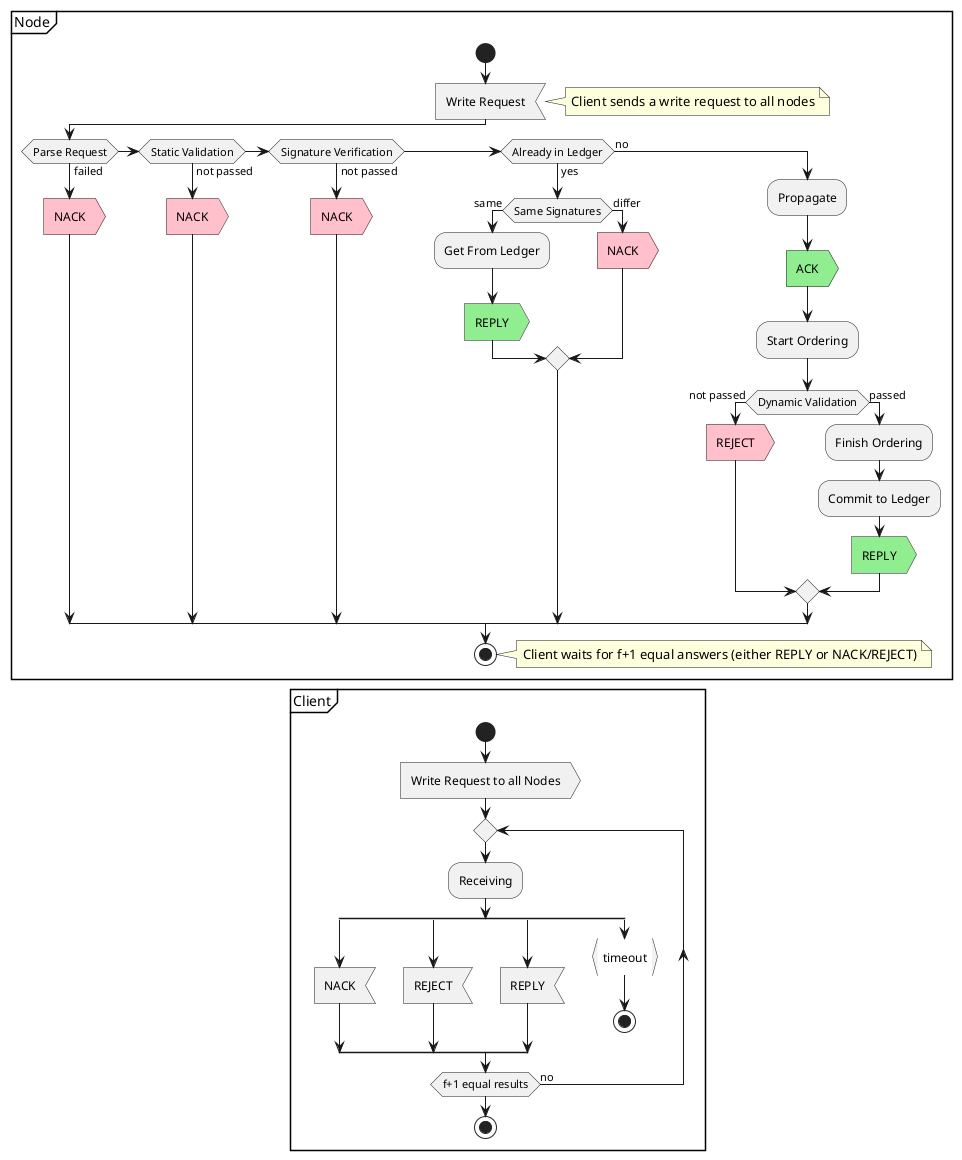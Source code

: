 @startuml
partition Node {
    start

    :Write Request<
    note right
        Client sends a write request to all nodes
    end note

    if (Parse Request) then (failed)
        #pink:NACK>
    elseif (Static Validation) then (not passed)
        #pink:NACK>
    elseif (Signature Verification) then (not passed)
        #pink:NACK>
    elseif (Already in Ledger) then (yes)
        if (Same Signatures) then (same)
            :Get From Ledger;
            #lightgreen:REPLY>
        else (differ)
            #pink:NACK>
        endif
    else (no)
        :Propagate;
        #lightgreen:ACK>
        :Start Ordering;
        if (Dynamic Validation) then (not passed)
            #pink:REJECT>
        else (passed)
            :Finish Ordering;
            :Commit to Ledger;
            #lightgreen:REPLY>
        endif
    endif

    stop
    note right
        Client waits for f+1 equal answers (either REPLY or NACK/REJECT)
    end note
}

partition Client {
    start

    :Write Request to all Nodes>
    repeat
        :Receiving;
        split
         :NACK<
        split again
         :REJECT<
        split again
         :REPLY<
        split again
         :timeout}
         stop
        end split
    repeat while (f+1 equal results) is (no)
    stop
}

@enduml